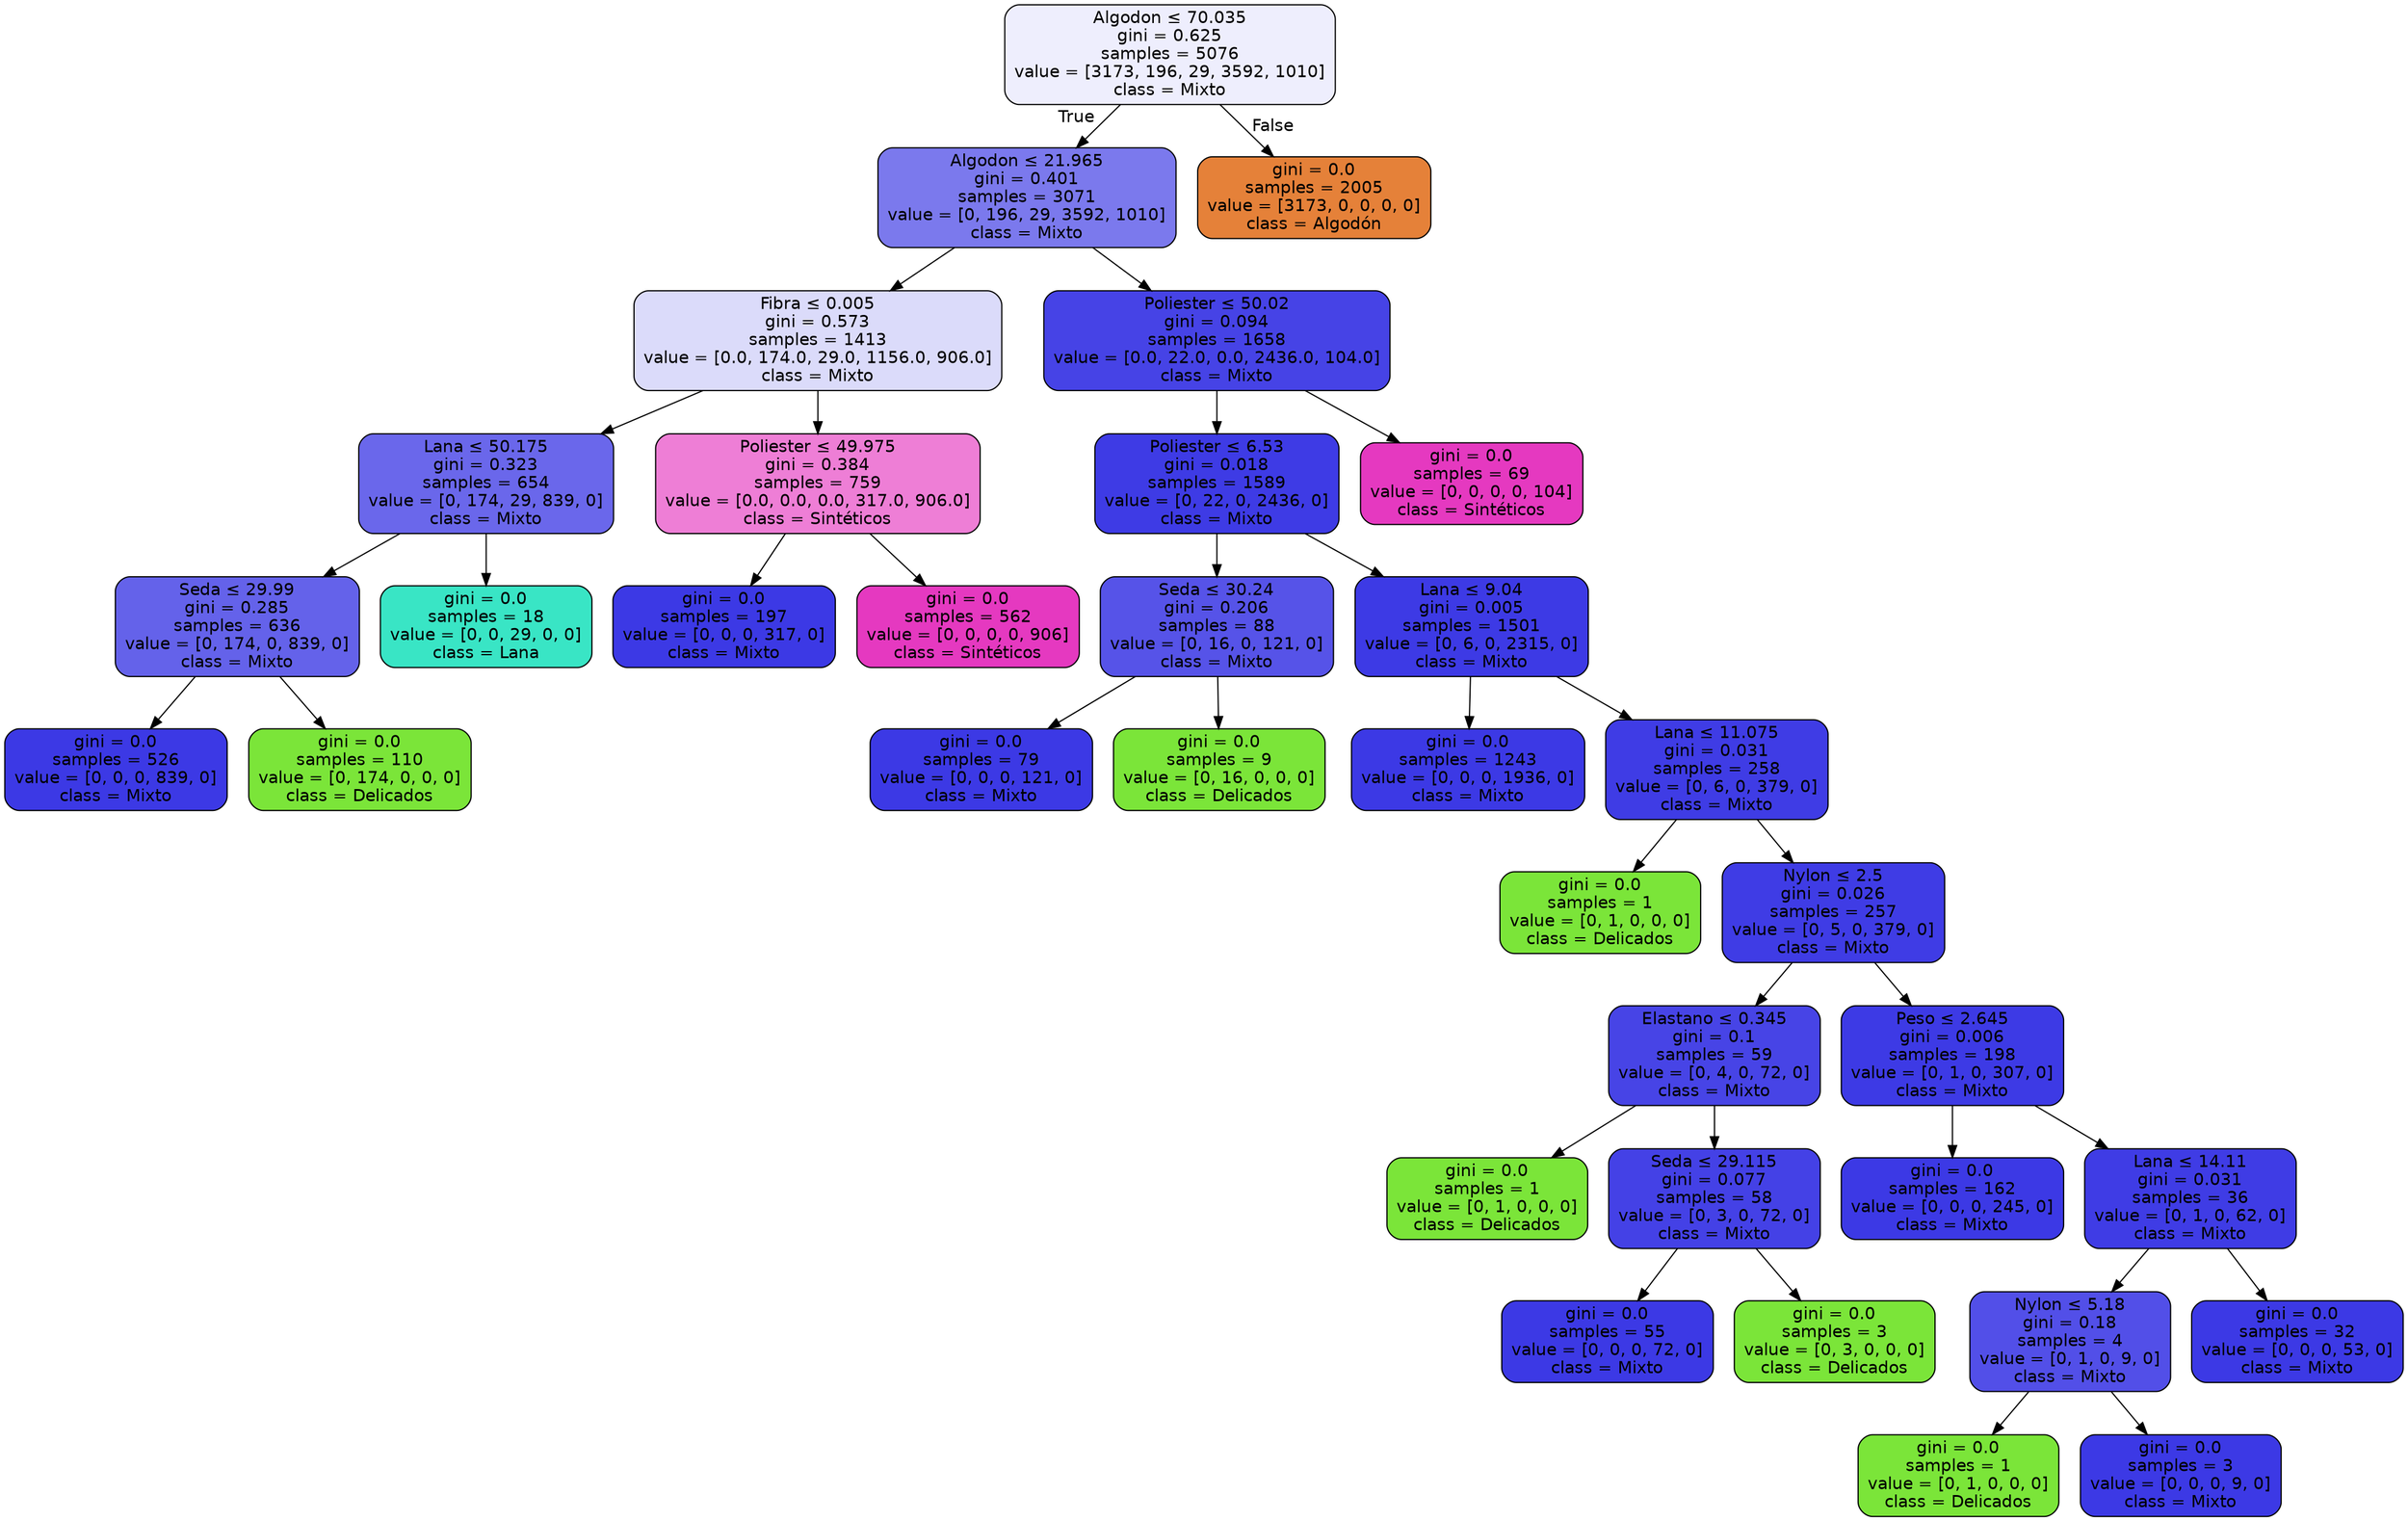 digraph Tree {
node [shape=box, style="filled, rounded", color="black", fontname="helvetica"] ;
edge [fontname="helvetica"] ;
0 [label=<Algodon &le; 70.035<br/>gini = 0.625<br/>samples = 5076<br/>value = [3173, 196, 29, 3592, 1010]<br/>class = Mixto>, fillcolor="#eeeefd"] ;
1 [label=<Algodon &le; 21.965<br/>gini = 0.401<br/>samples = 3071<br/>value = [0, 196, 29, 3592, 1010]<br/>class = Mixto>, fillcolor="#7b79ed"] ;
0 -> 1 [labeldistance=2.5, labelangle=45, headlabel="True"] ;
2 [label=<Fibra &le; 0.005<br/>gini = 0.573<br/>samples = 1413<br/>value = [0.0, 174.0, 29.0, 1156.0, 906.0]<br/>class = Mixto>, fillcolor="#dbdbfa"] ;
1 -> 2 ;
3 [label=<Lana &le; 50.175<br/>gini = 0.323<br/>samples = 654<br/>value = [0, 174, 29, 839, 0]<br/>class = Mixto>, fillcolor="#6a67eb"] ;
2 -> 3 ;
4 [label=<Seda &le; 29.99<br/>gini = 0.285<br/>samples = 636<br/>value = [0, 174, 0, 839, 0]<br/>class = Mixto>, fillcolor="#6462ea"] ;
3 -> 4 ;
5 [label=<gini = 0.0<br/>samples = 526<br/>value = [0, 0, 0, 839, 0]<br/>class = Mixto>, fillcolor="#3c39e5"] ;
4 -> 5 ;
6 [label=<gini = 0.0<br/>samples = 110<br/>value = [0, 174, 0, 0, 0]<br/>class = Delicados>, fillcolor="#7be539"] ;
4 -> 6 ;
7 [label=<gini = 0.0<br/>samples = 18<br/>value = [0, 0, 29, 0, 0]<br/>class = Lana>, fillcolor="#39e5c5"] ;
3 -> 7 ;
8 [label=<Poliester &le; 49.975<br/>gini = 0.384<br/>samples = 759<br/>value = [0.0, 0.0, 0.0, 317.0, 906.0]<br/>class = Sintéticos>, fillcolor="#ee7ed6"] ;
2 -> 8 ;
9 [label=<gini = 0.0<br/>samples = 197<br/>value = [0, 0, 0, 317, 0]<br/>class = Mixto>, fillcolor="#3c39e5"] ;
8 -> 9 ;
10 [label=<gini = 0.0<br/>samples = 562<br/>value = [0, 0, 0, 0, 906]<br/>class = Sintéticos>, fillcolor="#e539c0"] ;
8 -> 10 ;
11 [label=<Poliester &le; 50.02<br/>gini = 0.094<br/>samples = 1658<br/>value = [0.0, 22.0, 0.0, 2436.0, 104.0]<br/>class = Mixto>, fillcolor="#4643e6"] ;
1 -> 11 ;
12 [label=<Poliester &le; 6.53<br/>gini = 0.018<br/>samples = 1589<br/>value = [0, 22, 0, 2436, 0]<br/>class = Mixto>, fillcolor="#3e3be5"] ;
11 -> 12 ;
13 [label=<Seda &le; 30.24<br/>gini = 0.206<br/>samples = 88<br/>value = [0, 16, 0, 121, 0]<br/>class = Mixto>, fillcolor="#5653e8"] ;
12 -> 13 ;
14 [label=<gini = 0.0<br/>samples = 79<br/>value = [0, 0, 0, 121, 0]<br/>class = Mixto>, fillcolor="#3c39e5"] ;
13 -> 14 ;
15 [label=<gini = 0.0<br/>samples = 9<br/>value = [0, 16, 0, 0, 0]<br/>class = Delicados>, fillcolor="#7be539"] ;
13 -> 15 ;
16 [label=<Lana &le; 9.04<br/>gini = 0.005<br/>samples = 1501<br/>value = [0, 6, 0, 2315, 0]<br/>class = Mixto>, fillcolor="#3d3ae5"] ;
12 -> 16 ;
17 [label=<gini = 0.0<br/>samples = 1243<br/>value = [0, 0, 0, 1936, 0]<br/>class = Mixto>, fillcolor="#3c39e5"] ;
16 -> 17 ;
18 [label=<Lana &le; 11.075<br/>gini = 0.031<br/>samples = 258<br/>value = [0, 6, 0, 379, 0]<br/>class = Mixto>, fillcolor="#3f3ce5"] ;
16 -> 18 ;
19 [label=<gini = 0.0<br/>samples = 1<br/>value = [0, 1, 0, 0, 0]<br/>class = Delicados>, fillcolor="#7be539"] ;
18 -> 19 ;
20 [label=<Nylon &le; 2.5<br/>gini = 0.026<br/>samples = 257<br/>value = [0, 5, 0, 379, 0]<br/>class = Mixto>, fillcolor="#3f3ce5"] ;
18 -> 20 ;
21 [label=<Elastano &le; 0.345<br/>gini = 0.1<br/>samples = 59<br/>value = [0, 4, 0, 72, 0]<br/>class = Mixto>, fillcolor="#4744e6"] ;
20 -> 21 ;
22 [label=<gini = 0.0<br/>samples = 1<br/>value = [0, 1, 0, 0, 0]<br/>class = Delicados>, fillcolor="#7be539"] ;
21 -> 22 ;
23 [label=<Seda &le; 29.115<br/>gini = 0.077<br/>samples = 58<br/>value = [0, 3, 0, 72, 0]<br/>class = Mixto>, fillcolor="#4441e6"] ;
21 -> 23 ;
24 [label=<gini = 0.0<br/>samples = 55<br/>value = [0, 0, 0, 72, 0]<br/>class = Mixto>, fillcolor="#3c39e5"] ;
23 -> 24 ;
25 [label=<gini = 0.0<br/>samples = 3<br/>value = [0, 3, 0, 0, 0]<br/>class = Delicados>, fillcolor="#7be539"] ;
23 -> 25 ;
26 [label=<Peso &le; 2.645<br/>gini = 0.006<br/>samples = 198<br/>value = [0, 1, 0, 307, 0]<br/>class = Mixto>, fillcolor="#3d3ae5"] ;
20 -> 26 ;
27 [label=<gini = 0.0<br/>samples = 162<br/>value = [0, 0, 0, 245, 0]<br/>class = Mixto>, fillcolor="#3c39e5"] ;
26 -> 27 ;
28 [label=<Lana &le; 14.11<br/>gini = 0.031<br/>samples = 36<br/>value = [0, 1, 0, 62, 0]<br/>class = Mixto>, fillcolor="#3f3ce5"] ;
26 -> 28 ;
29 [label=<Nylon &le; 5.18<br/>gini = 0.18<br/>samples = 4<br/>value = [0, 1, 0, 9, 0]<br/>class = Mixto>, fillcolor="#524fe8"] ;
28 -> 29 ;
30 [label=<gini = 0.0<br/>samples = 1<br/>value = [0, 1, 0, 0, 0]<br/>class = Delicados>, fillcolor="#7be539"] ;
29 -> 30 ;
31 [label=<gini = 0.0<br/>samples = 3<br/>value = [0, 0, 0, 9, 0]<br/>class = Mixto>, fillcolor="#3c39e5"] ;
29 -> 31 ;
32 [label=<gini = 0.0<br/>samples = 32<br/>value = [0, 0, 0, 53, 0]<br/>class = Mixto>, fillcolor="#3c39e5"] ;
28 -> 32 ;
33 [label=<gini = 0.0<br/>samples = 69<br/>value = [0, 0, 0, 0, 104]<br/>class = Sintéticos>, fillcolor="#e539c0"] ;
11 -> 33 ;
34 [label=<gini = 0.0<br/>samples = 2005<br/>value = [3173, 0, 0, 0, 0]<br/>class = Algodón>, fillcolor="#e58139"] ;
0 -> 34 [labeldistance=2.5, labelangle=-45, headlabel="False"] ;
}